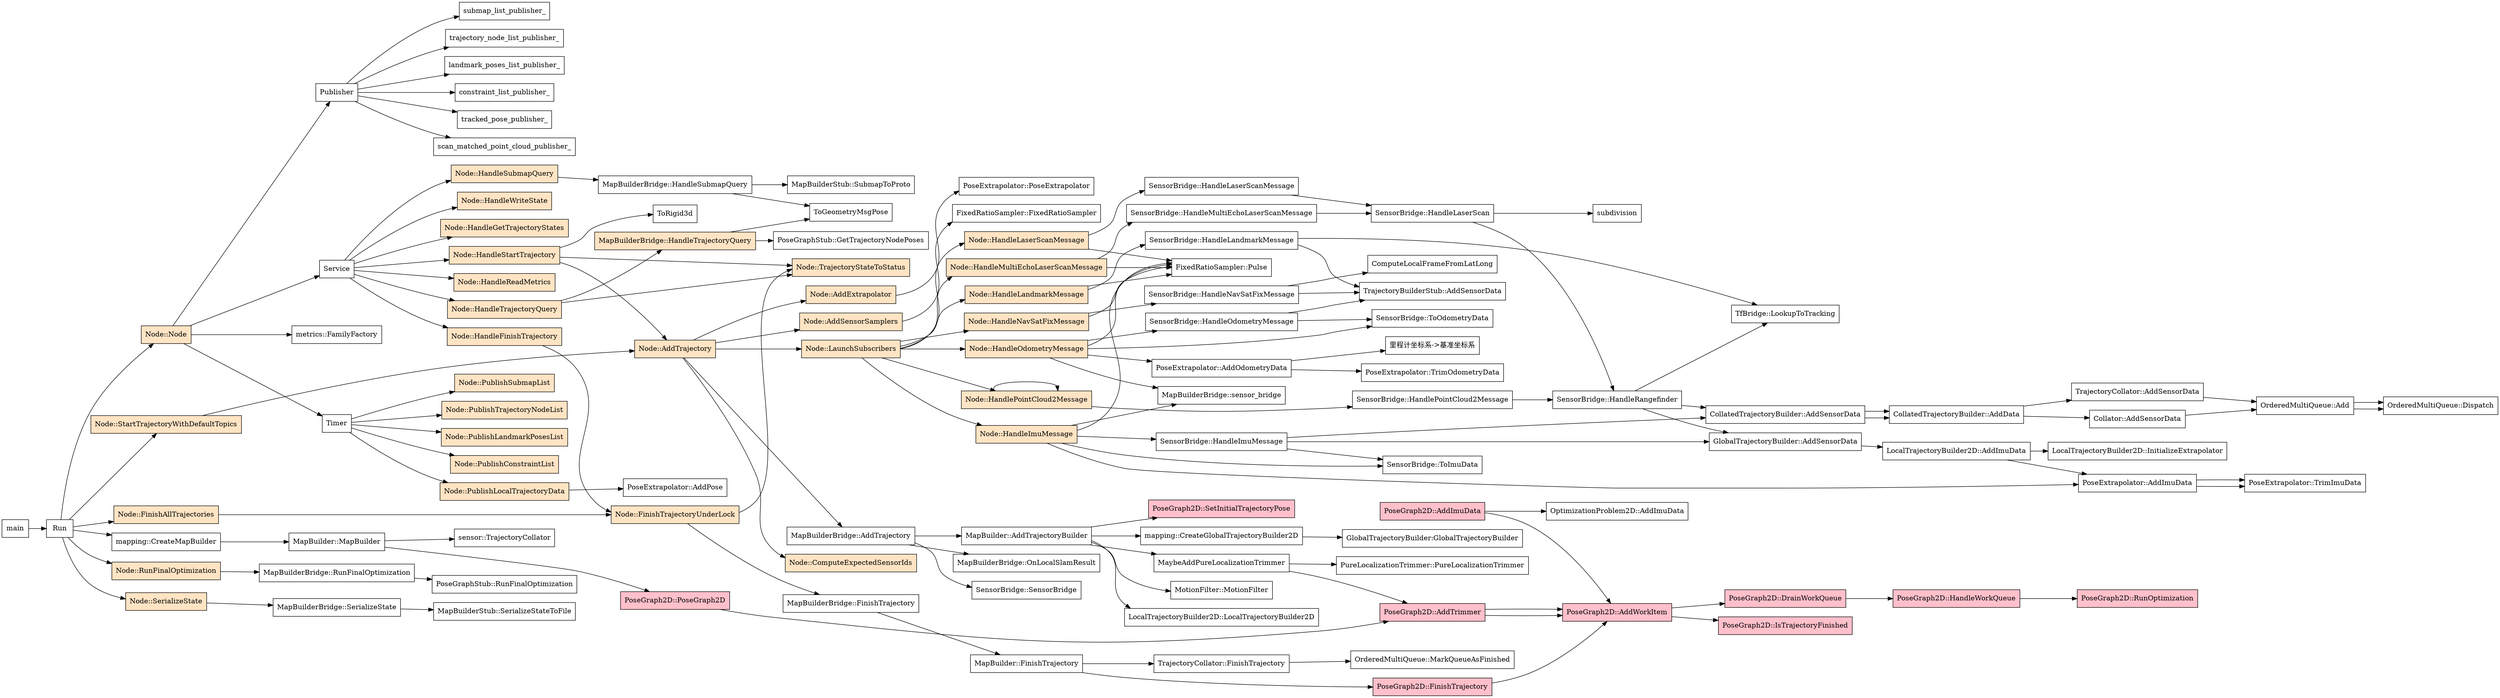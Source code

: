 digraph cartographer{
    rankdir="LR" // 布局从左到右
    node [shape=record]; // 设置所有节点为矩形
    
    subgraph Node1{
        node [style=filled]; // 设置填充颜色模式
        node [fillcolor=bisque]; // 设置填充颜色
        "Node::Node";"Node::StartTrajectoryWithDefaultTopics";"Node::FinishAllTrajectories";"Node::RunFinalOptimization";"Node::SerializeState";
        "Node::HandleSubmapQuery";"Node::HandleTrajectoryQuery";"Node::HandleStartTrajectory";"Node::HandleFinishTrajectory";"Node::HandleWriteState";"Node::HandleGetTrajectoryStates";"Node::HandleReadMetrics";
        "Node::PublishSubmapList";"Node::PublishLocalTrajectoryData";"Node::PublishTrajectoryNodeList";"Node::PublishLandmarkPosesList";"Node::PublishConstraintList";
        "Node::TrajectoryStateToStatus";"MapBuilderBridge::HandleTrajectoryQuery";
        "Node::TrajectoryStateToStatus";"Node::AddTrajectory";
        "Node::FinishTrajectoryUnderLock";"Node::TrajectoryStateToStatus";
        "Node::ComputeExpectedSensorIds";"Node::AddExtrapolator";"Node::AddSensorSamplers";"Node::LaunchSubscribers";
        "Node::HandleLaserScanMessage";"Node::HandleMultiEchoLaserScanMessage";"Node::HandlePointCloud2Message";"Node::HandleImuMessage";"Node::HandleOdometryMessage";"Node::HandleNavSatFixMessage";"Node::HandleLandmarkMessage";
    }

    subgraph PoseGraph2D{
        node [style=filled];
        node [fillcolor=pink];
        "PoseGraph2D::PoseGraph2D";"PoseGraph2D::AddTrimmer";"PoseGraph2D::AddWorkItem";"PoseGraph2D::FinishTrajectory";"PoseGraph2D::IsTrajectoryFinished";"PoseGraph2D::HandleWorkQueue";"PoseGraph2D::RunOptimization";"PoseGraph2D::AddImuData";"PoseGraph2D::DrainWorkQueue";"PoseGraph2D::SetInitialTrajectoryPose";
    }
    
    main->Run;

    Run->{
        "mapping::CreateMapBuilder";
        "Node::Node";
        "Node::StartTrajectoryWithDefaultTopics";
        "Node::FinishAllTrajectories";
        "Node::RunFinalOptimization";
        "Node::SerializeState";};
    
    "mapping::CreateMapBuilder"->"MapBuilder::MapBuilder"->{"PoseGraph2D::PoseGraph2D";"sensor::TrajectoryCollator"};
        "PoseGraph2D::PoseGraph2D"->"PoseGraph2D::AddTrimmer"->"PoseGraph2D::AddWorkItem";

    "Node::Node"->{"metrics::FamilyFactory";Publisher;Service;Timer};
        Publisher->{submap_list_publisher_;trajectory_node_list_publisher_;landmark_poses_list_publisher_;constraint_list_publisher_;tracked_pose_publisher_;scan_matched_point_cloud_publisher_};
        Service->{"Node::HandleSubmapQuery";"Node::HandleTrajectoryQuery";"Node::HandleStartTrajectory";"Node::HandleFinishTrajectory";"Node::HandleWriteState";"Node::HandleGetTrajectoryStates";"Node::HandleReadMetrics";};
        Timer->{"Node::PublishSubmapList";"Node::PublishLocalTrajectoryData";"Node::PublishTrajectoryNodeList";"Node::PublishLandmarkPosesList";"Node::PublishConstraintList"};

        "Node::HandleSubmapQuery"->"MapBuilderBridge::HandleSubmapQuery"->{"MapBuilderStub::SubmapToProto";ToGeometryMsgPose};
        "Node::HandleTrajectoryQuery"->{"Node::TrajectoryStateToStatus";"MapBuilderBridge::HandleTrajectoryQuery"};
            "MapBuilderBridge::HandleTrajectoryQuery"->{"PoseGraphStub::GetTrajectoryNodePoses";ToGeometryMsgPose};
        "Node::HandleStartTrajectory"->{ToRigid3d;"Node::TrajectoryStateToStatus";"Node::AddTrajectory"};
        "Node::HandleFinishTrajectory"->"Node::FinishTrajectoryUnderLock"->{"Node::TrajectoryStateToStatus";"MapBuilderBridge::FinishTrajectory"};
            "MapBuilderBridge::FinishTrajectory"->"MapBuilder::FinishTrajectory"->{"TrajectoryCollator::FinishTrajectory";"PoseGraph2D::FinishTrajectory"};
                "TrajectoryCollator::FinishTrajectory"->"OrderedMultiQueue::MarkQueueAsFinished";
                "PoseGraph2D::FinishTrajectory"->"PoseGraph2D::AddWorkItem"->"PoseGraph2D::IsTrajectoryFinished";
        
        "Node::PublishLocalTrajectoryData"->"PoseExtrapolator::AddPose";
    
    "Node::StartTrajectoryWithDefaultTopics"->"Node::AddTrajectory"->{"Node::ComputeExpectedSensorIds";"MapBuilderBridge::AddTrajectory";"Node::AddExtrapolator";"Node::AddSensorSamplers";"Node::LaunchSubscribers"};
        "MapBuilderBridge::AddTrajectory"->{"MapBuilder::AddTrajectoryBuilder";"MapBuilderBridge::OnLocalSlamResult";"SensorBridge::SensorBridge"};
            "MapBuilder::AddTrajectoryBuilder"->{"MotionFilter::MotionFilter";"LocalTrajectoryBuilder2D::LocalTrajectoryBuilder2D";"mapping::CreateGlobalTrajectoryBuilder2D";"MaybeAddPureLocalizationTrimmer";"PoseGraph2D::SetInitialTrajectoryPose"};
                "mapping::CreateGlobalTrajectoryBuilder2D"->"GlobalTrajectoryBuilder:GlobalTrajectoryBuilder";
                "MaybeAddPureLocalizationTrimmer"->{"PoseGraph2D::AddTrimmer";"PureLocalizationTrimmer::PureLocalizationTrimmer"};
                    "PoseGraph2D::AddTrimmer"->"PoseGraph2D::AddWorkItem"->"PoseGraph2D::DrainWorkQueue"->"PoseGraph2D::HandleWorkQueue"->"PoseGraph2D::RunOptimization";
            "Node::AddExtrapolator"->"PoseExtrapolator::PoseExtrapolator";
            "Node::AddSensorSamplers"->"FixedRatioSampler::FixedRatioSampler";
    
    "Node::LaunchSubscribers"->{"Node::HandleLaserScanMessage";"Node::HandleMultiEchoLaserScanMessage";"Node::HandlePointCloud2Message";"Node::HandleImuMessage";"Node::HandleOdometryMessage";"Node::HandleNavSatFixMessage";"Node::HandleLandmarkMessage"};
        "Node::HandleLaserScanMessage"->{"FixedRatioSampler::Pulse";"SensorBridge::HandleLaserScanMessage"};
            "SensorBridge::HandleLaserScanMessage"->"SensorBridge::HandleLaserScan"->{subdivision;"SensorBridge::HandleRangefinder"};
                "SensorBridge::HandleRangefinder"->{"TfBridge::LookupToTracking";"CollatedTrajectoryBuilder::AddSensorData";"GlobalTrajectoryBuilder::AddSensorData"};
                    "CollatedTrajectoryBuilder::AddSensorData"->"CollatedTrajectoryBuilder::AddData"->"TrajectoryCollator::AddSensorData"->"OrderedMultiQueue::Add"->"OrderedMultiQueue::Dispatch";
        "Node::HandleMultiEchoLaserScanMessage"->{"FixedRatioSampler::Pulse";"SensorBridge::HandleMultiEchoLaserScanMessage"};
            "SensorBridge::HandleMultiEchoLaserScanMessage"->"SensorBridge::HandleLaserScan";
        "Node::HandlePointCloud2Message"->{"Node::HandlePointCloud2Message";"SensorBridge::HandlePointCloud2Message"};
            "SensorBridge::HandlePointCloud2Message"->"SensorBridge::HandleRangefinder";
        "Node::HandleImuMessage"->{"FixedRatioSampler::Pulse";"MapBuilderBridge::sensor_bridge";"SensorBridge::ToImuData";"PoseExtrapolator::AddImuData";"SensorBridge::HandleImuMessage"};
            "PoseExtrapolator::AddImuData"->"PoseExtrapolator::TrimImuData";
            "SensorBridge::HandleImuMessage"->{"SensorBridge::ToImuData";"CollatedTrajectoryBuilder::AddSensorData";"GlobalTrajectoryBuilder::AddSensorData"};
                "CollatedTrajectoryBuilder::AddSensorData"->"CollatedTrajectoryBuilder::AddData"->"Collator::AddSensorData"->"OrderedMultiQueue::Add"->"OrderedMultiQueue::Dispatch";
                "GlobalTrajectoryBuilder::AddSensorData"->"LocalTrajectoryBuilder2D::AddImuData"->{"LocalTrajectoryBuilder2D::InitializeExtrapolator";"PoseExtrapolator::AddImuData"};
                    "PoseExtrapolator::AddImuData"->"PoseExtrapolator::TrimImuData";
                    "PoseGraph2D::AddImuData"->{"PoseGraph2D::AddWorkItem";"OptimizationProblem2D::AddImuData"};
        "Node::HandleOdometryMessage"->{"FixedRatioSampler::Pulse";"MapBuilderBridge::sensor_bridge";"SensorBridge::ToOdometryData";"PoseExtrapolator::AddOdometryData";"SensorBridge::HandleOdometryMessage"};
            "PoseExtrapolator::AddOdometryData"->{"PoseExtrapolator::TrimOdometryData";"里程计坐标系->基准坐标系"};
            "SensorBridge::HandleOdometryMessage"->{"SensorBridge::ToOdometryData";"TrajectoryBuilderStub::AddSensorData"};
        "Node::HandleNavSatFixMessage"->{"FixedRatioSampler::Pulse";"SensorBridge::HandleNavSatFixMessage"};
            "SensorBridge::HandleNavSatFixMessage"->{"ComputeLocalFrameFromLatLong";"TrajectoryBuilderStub::AddSensorData"};
        "Node::HandleLandmarkMessage"->{"FixedRatioSampler::Pulse";"SensorBridge::HandleLandmarkMessage"};
            "SensorBridge::HandleLandmarkMessage"->{"TfBridge::LookupToTracking";"TrajectoryBuilderStub::AddSensorData"};

    "Node::FinishAllTrajectories"->"Node::FinishTrajectoryUnderLock";
    "Node::RunFinalOptimization"->"MapBuilderBridge::RunFinalOptimization"->"PoseGraphStub::RunFinalOptimization";
    "Node::SerializeState"->"MapBuilderBridge::SerializeState"->"MapBuilderStub::SerializeStateToFile"
}